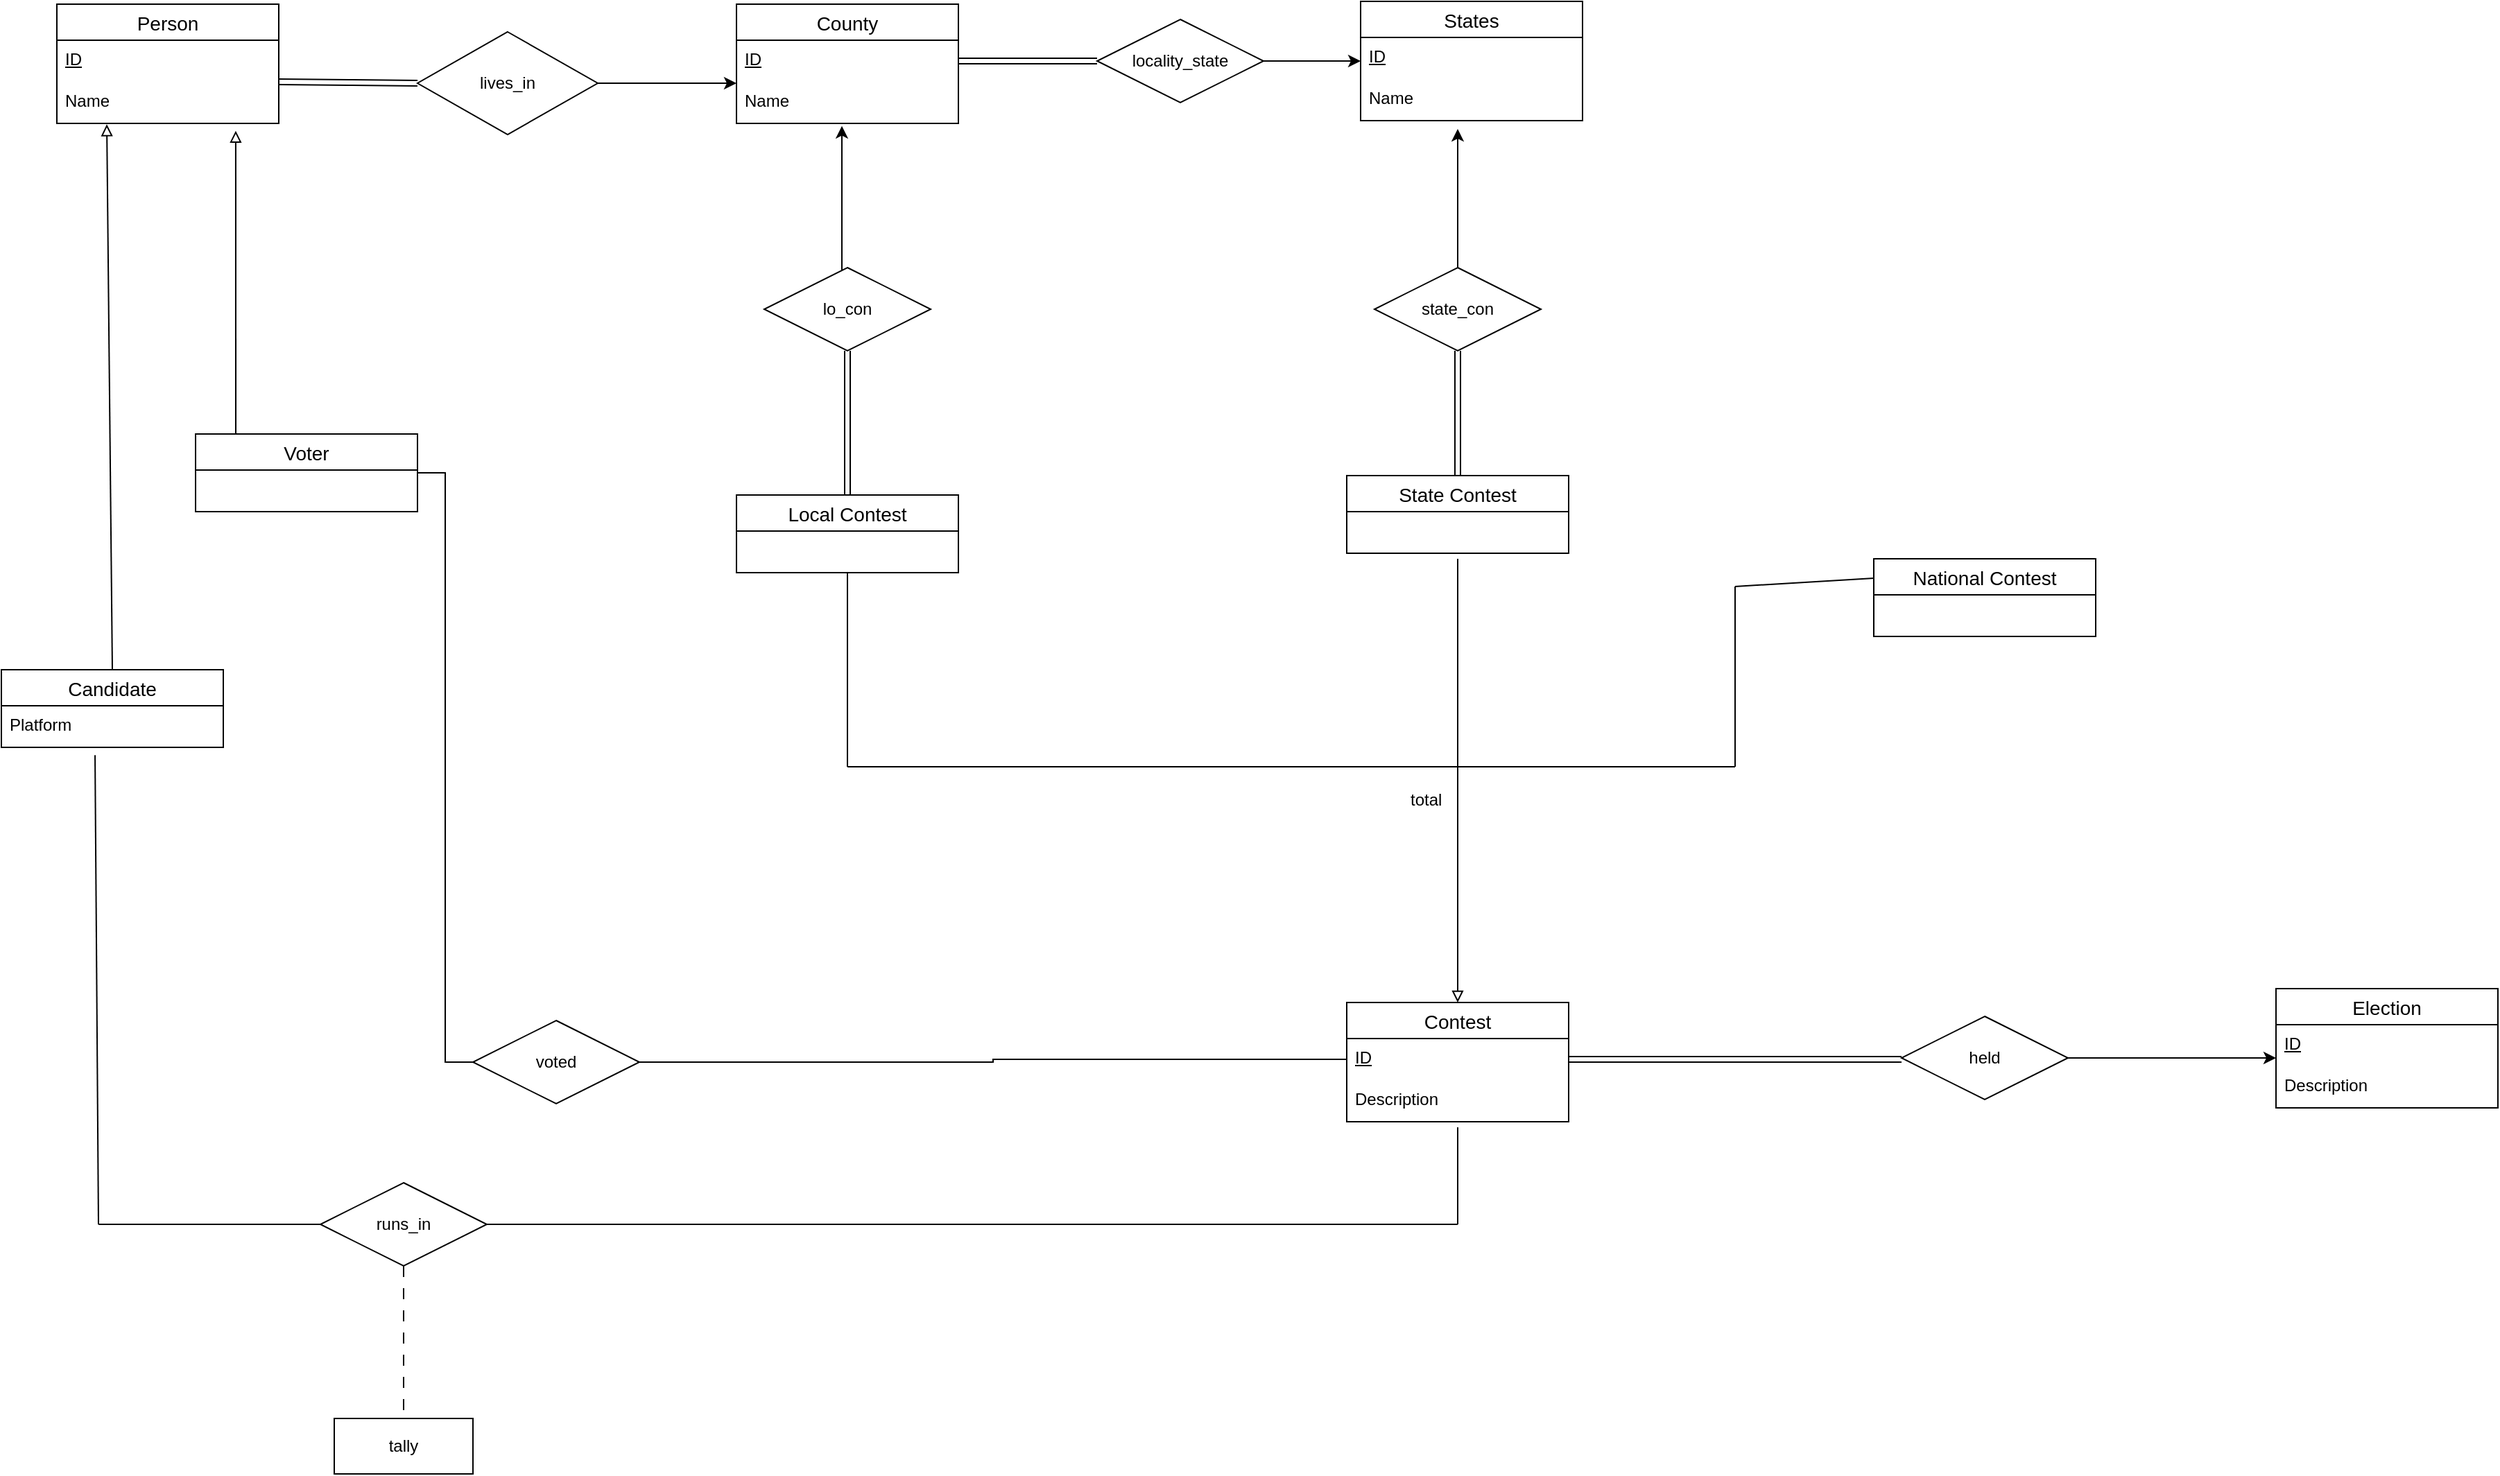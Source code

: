 <mxfile version="24.2.5" type="device">
  <diagram name="Page-1" id="uptntQNhMuvqrOS9HUnX">
    <mxGraphModel dx="1804" dy="727" grid="1" gridSize="10" guides="1" tooltips="1" connect="1" arrows="1" fold="1" page="1" pageScale="1" pageWidth="850" pageHeight="1100" math="0" shadow="0">
      <root>
        <mxCell id="0" />
        <mxCell id="1" parent="0" />
        <mxCell id="lPM-f-wuTaCR43FWmH2F-1" value="Person" style="swimlane;fontStyle=0;childLayout=stackLayout;horizontal=1;startSize=26;horizontalStack=0;resizeParent=1;resizeParentMax=0;resizeLast=0;collapsible=1;marginBottom=0;align=center;fontSize=14;" parent="1" vertex="1">
          <mxGeometry x="30" y="80" width="160" height="86" as="geometry" />
        </mxCell>
        <mxCell id="lPM-f-wuTaCR43FWmH2F-2" value="ID" style="text;strokeColor=none;fillColor=none;spacingLeft=4;spacingRight=4;overflow=hidden;rotatable=0;points=[[0,0.5],[1,0.5]];portConstraint=eastwest;fontSize=12;whiteSpace=wrap;html=1;fontStyle=4" parent="lPM-f-wuTaCR43FWmH2F-1" vertex="1">
          <mxGeometry y="26" width="160" height="30" as="geometry" />
        </mxCell>
        <mxCell id="lPM-f-wuTaCR43FWmH2F-3" value="Name" style="text;strokeColor=none;fillColor=none;spacingLeft=4;spacingRight=4;overflow=hidden;rotatable=0;points=[[0,0.5],[1,0.5]];portConstraint=eastwest;fontSize=12;whiteSpace=wrap;html=1;" parent="lPM-f-wuTaCR43FWmH2F-1" vertex="1">
          <mxGeometry y="56" width="160" height="30" as="geometry" />
        </mxCell>
        <mxCell id="lPM-f-wuTaCR43FWmH2F-8" style="edgeStyle=orthogonalEdgeStyle;rounded=0;orthogonalLoop=1;jettySize=auto;html=1;" parent="1" source="lPM-f-wuTaCR43FWmH2F-7" edge="1">
          <mxGeometry relative="1" as="geometry">
            <mxPoint x="520" y="137" as="targetPoint" />
          </mxGeometry>
        </mxCell>
        <mxCell id="lPM-f-wuTaCR43FWmH2F-7" value="lives_in" style="shape=rhombus;perimeter=rhombusPerimeter;whiteSpace=wrap;html=1;align=center;" parent="1" vertex="1">
          <mxGeometry x="290" y="100" width="130" height="74" as="geometry" />
        </mxCell>
        <mxCell id="lPM-f-wuTaCR43FWmH2F-9" value="County" style="swimlane;fontStyle=0;childLayout=stackLayout;horizontal=1;startSize=26;horizontalStack=0;resizeParent=1;resizeParentMax=0;resizeLast=0;collapsible=1;marginBottom=0;align=center;fontSize=14;" parent="1" vertex="1">
          <mxGeometry x="520" y="80" width="160" height="86" as="geometry" />
        </mxCell>
        <mxCell id="lPM-f-wuTaCR43FWmH2F-10" value="ID" style="text;strokeColor=none;fillColor=none;spacingLeft=4;spacingRight=4;overflow=hidden;rotatable=0;points=[[0,0.5],[1,0.5]];portConstraint=eastwest;fontSize=12;whiteSpace=wrap;html=1;fontStyle=4" parent="lPM-f-wuTaCR43FWmH2F-9" vertex="1">
          <mxGeometry y="26" width="160" height="30" as="geometry" />
        </mxCell>
        <mxCell id="lPM-f-wuTaCR43FWmH2F-11" value="Name" style="text;strokeColor=none;fillColor=none;spacingLeft=4;spacingRight=4;overflow=hidden;rotatable=0;points=[[0,0.5],[1,0.5]];portConstraint=eastwest;fontSize=12;whiteSpace=wrap;html=1;" parent="lPM-f-wuTaCR43FWmH2F-9" vertex="1">
          <mxGeometry y="56" width="160" height="30" as="geometry" />
        </mxCell>
        <mxCell id="lPM-f-wuTaCR43FWmH2F-17" style="edgeStyle=orthogonalEdgeStyle;rounded=0;orthogonalLoop=1;jettySize=auto;html=1;" parent="1" source="lPM-f-wuTaCR43FWmH2F-15" target="lPM-f-wuTaCR43FWmH2F-18" edge="1">
          <mxGeometry relative="1" as="geometry">
            <mxPoint x="1000" y="121.0" as="targetPoint" />
          </mxGeometry>
        </mxCell>
        <mxCell id="lPM-f-wuTaCR43FWmH2F-15" value="locality_state" style="shape=rhombus;perimeter=rhombusPerimeter;whiteSpace=wrap;html=1;align=center;" parent="1" vertex="1">
          <mxGeometry x="780" y="91.0" width="120" height="60" as="geometry" />
        </mxCell>
        <mxCell id="lPM-f-wuTaCR43FWmH2F-13" style="edgeStyle=orthogonalEdgeStyle;rounded=0;orthogonalLoop=1;jettySize=auto;html=1;endArrow=none;endFill=0;shape=link;" parent="1" source="lPM-f-wuTaCR43FWmH2F-10" target="lPM-f-wuTaCR43FWmH2F-15" edge="1">
          <mxGeometry relative="1" as="geometry">
            <mxPoint x="760" y="121.0" as="targetPoint" />
          </mxGeometry>
        </mxCell>
        <mxCell id="lPM-f-wuTaCR43FWmH2F-18" value="States" style="swimlane;fontStyle=0;childLayout=stackLayout;horizontal=1;startSize=26;horizontalStack=0;resizeParent=1;resizeParentMax=0;resizeLast=0;collapsible=1;marginBottom=0;align=center;fontSize=14;" parent="1" vertex="1">
          <mxGeometry x="970" y="78.0" width="160" height="86" as="geometry" />
        </mxCell>
        <mxCell id="lPM-f-wuTaCR43FWmH2F-19" value="ID" style="text;strokeColor=none;fillColor=none;spacingLeft=4;spacingRight=4;overflow=hidden;rotatable=0;points=[[0,0.5],[1,0.5]];portConstraint=eastwest;fontSize=12;whiteSpace=wrap;html=1;fontStyle=4" parent="lPM-f-wuTaCR43FWmH2F-18" vertex="1">
          <mxGeometry y="26" width="160" height="30" as="geometry" />
        </mxCell>
        <mxCell id="lPM-f-wuTaCR43FWmH2F-20" value="Name" style="text;strokeColor=none;fillColor=none;spacingLeft=4;spacingRight=4;overflow=hidden;rotatable=0;points=[[0,0.5],[1,0.5]];portConstraint=eastwest;fontSize=12;whiteSpace=wrap;html=1;" parent="lPM-f-wuTaCR43FWmH2F-18" vertex="1">
          <mxGeometry y="56" width="160" height="30" as="geometry" />
        </mxCell>
        <mxCell id="lPM-f-wuTaCR43FWmH2F-23" value="" style="endArrow=block;html=1;rounded=0;entryX=0.225;entryY=1.022;entryDx=0;entryDy=0;entryPerimeter=0;endFill=0;" parent="1" target="lPM-f-wuTaCR43FWmH2F-3" edge="1">
          <mxGeometry width="50" height="50" relative="1" as="geometry">
            <mxPoint x="70" y="560" as="sourcePoint" />
            <mxPoint x="320" y="280" as="targetPoint" />
          </mxGeometry>
        </mxCell>
        <mxCell id="lPM-f-wuTaCR43FWmH2F-24" value="" style="endArrow=block;html=1;rounded=0;entryX=0.806;entryY=1.178;entryDx=0;entryDy=0;entryPerimeter=0;endFill=0;" parent="1" target="lPM-f-wuTaCR43FWmH2F-3" edge="1">
          <mxGeometry width="50" height="50" relative="1" as="geometry">
            <mxPoint x="159" y="400" as="sourcePoint" />
            <mxPoint x="320" y="420" as="targetPoint" />
          </mxGeometry>
        </mxCell>
        <mxCell id="lPM-f-wuTaCR43FWmH2F-25" value="Candidate" style="swimlane;fontStyle=0;childLayout=stackLayout;horizontal=1;startSize=26;horizontalStack=0;resizeParent=1;resizeParentMax=0;resizeLast=0;collapsible=1;marginBottom=0;align=center;fontSize=14;" parent="1" vertex="1">
          <mxGeometry x="-10" y="560" width="160" height="56" as="geometry" />
        </mxCell>
        <mxCell id="lPM-f-wuTaCR43FWmH2F-26" value="Platform" style="text;strokeColor=none;fillColor=none;spacingLeft=4;spacingRight=4;overflow=hidden;rotatable=0;points=[[0,0.5],[1,0.5]];portConstraint=eastwest;fontSize=12;whiteSpace=wrap;html=1;" parent="lPM-f-wuTaCR43FWmH2F-25" vertex="1">
          <mxGeometry y="26" width="160" height="30" as="geometry" />
        </mxCell>
        <mxCell id="lPM-f-wuTaCR43FWmH2F-64" style="edgeStyle=orthogonalEdgeStyle;rounded=0;orthogonalLoop=1;jettySize=auto;html=1;entryX=0;entryY=0.5;entryDx=0;entryDy=0;endArrow=none;endFill=0;" parent="1" source="lPM-f-wuTaCR43FWmH2F-65" target="lPM-f-wuTaCR43FWmH2F-60" edge="1">
          <mxGeometry relative="1" as="geometry" />
        </mxCell>
        <mxCell id="lPM-f-wuTaCR43FWmH2F-29" value="Voter" style="swimlane;fontStyle=0;childLayout=stackLayout;horizontal=1;startSize=26;horizontalStack=0;resizeParent=1;resizeParentMax=0;resizeLast=0;collapsible=1;marginBottom=0;align=center;fontSize=14;" parent="1" vertex="1">
          <mxGeometry x="130" y="390" width="160" height="56" as="geometry" />
        </mxCell>
        <mxCell id="lPM-f-wuTaCR43FWmH2F-33" value="" style="endArrow=classic;html=1;rounded=0;entryX=0.475;entryY=1.061;entryDx=0;entryDy=0;entryPerimeter=0;" parent="1" target="lPM-f-wuTaCR43FWmH2F-11" edge="1">
          <mxGeometry width="50" height="50" relative="1" as="geometry">
            <mxPoint x="596" y="280" as="sourcePoint" />
            <mxPoint x="480" y="310" as="targetPoint" />
          </mxGeometry>
        </mxCell>
        <mxCell id="lPM-f-wuTaCR43FWmH2F-35" style="edgeStyle=orthogonalEdgeStyle;rounded=0;orthogonalLoop=1;jettySize=auto;html=1;shape=link;" parent="1" source="lPM-f-wuTaCR43FWmH2F-34" edge="1">
          <mxGeometry relative="1" as="geometry">
            <mxPoint x="600" y="440" as="targetPoint" />
          </mxGeometry>
        </mxCell>
        <mxCell id="lPM-f-wuTaCR43FWmH2F-34" value="lo_con" style="shape=rhombus;perimeter=rhombusPerimeter;whiteSpace=wrap;html=1;align=center;" parent="1" vertex="1">
          <mxGeometry x="540" y="270" width="120" height="60" as="geometry" />
        </mxCell>
        <mxCell id="lPM-f-wuTaCR43FWmH2F-36" value="Local Contest" style="swimlane;fontStyle=0;childLayout=stackLayout;horizontal=1;startSize=26;horizontalStack=0;resizeParent=1;resizeParentMax=0;resizeLast=0;collapsible=1;marginBottom=0;align=center;fontSize=14;" parent="1" vertex="1">
          <mxGeometry x="520" y="434" width="160" height="56" as="geometry" />
        </mxCell>
        <mxCell id="lPM-f-wuTaCR43FWmH2F-5" style="edgeStyle=orthogonalEdgeStyle;rounded=0;orthogonalLoop=1;jettySize=auto;html=1;endArrow=none;endFill=0;shape=link;entryX=0;entryY=0.5;entryDx=0;entryDy=0;" parent="1" target="lPM-f-wuTaCR43FWmH2F-7" edge="1">
          <mxGeometry relative="1" as="geometry">
            <mxPoint x="320" y="136" as="targetPoint" />
            <mxPoint x="190" y="136.0" as="sourcePoint" />
          </mxGeometry>
        </mxCell>
        <mxCell id="lPM-f-wuTaCR43FWmH2F-41" style="edgeStyle=orthogonalEdgeStyle;rounded=0;orthogonalLoop=1;jettySize=auto;html=1;" parent="1" source="lPM-f-wuTaCR43FWmH2F-40" edge="1">
          <mxGeometry relative="1" as="geometry">
            <mxPoint x="1040" y="170" as="targetPoint" />
          </mxGeometry>
        </mxCell>
        <mxCell id="lPM-f-wuTaCR43FWmH2F-42" style="edgeStyle=orthogonalEdgeStyle;rounded=0;orthogonalLoop=1;jettySize=auto;html=1;shape=link;" parent="1" source="lPM-f-wuTaCR43FWmH2F-40" edge="1">
          <mxGeometry relative="1" as="geometry">
            <mxPoint x="1040" y="420" as="targetPoint" />
          </mxGeometry>
        </mxCell>
        <mxCell id="lPM-f-wuTaCR43FWmH2F-40" value="state_con" style="shape=rhombus;perimeter=rhombusPerimeter;whiteSpace=wrap;html=1;align=center;" parent="1" vertex="1">
          <mxGeometry x="980" y="270" width="120" height="60" as="geometry" />
        </mxCell>
        <mxCell id="lPM-f-wuTaCR43FWmH2F-43" value="State Contest" style="swimlane;fontStyle=0;childLayout=stackLayout;horizontal=1;startSize=26;horizontalStack=0;resizeParent=1;resizeParentMax=0;resizeLast=0;collapsible=1;marginBottom=0;align=center;fontSize=14;" parent="1" vertex="1">
          <mxGeometry x="960" y="420" width="160" height="56" as="geometry" />
        </mxCell>
        <mxCell id="lPM-f-wuTaCR43FWmH2F-47" value="National Contest" style="swimlane;fontStyle=0;childLayout=stackLayout;horizontal=1;startSize=26;horizontalStack=0;resizeParent=1;resizeParentMax=0;resizeLast=0;collapsible=1;marginBottom=0;align=center;fontSize=14;" parent="1" vertex="1">
          <mxGeometry x="1340" y="480" width="160" height="56" as="geometry" />
        </mxCell>
        <mxCell id="lPM-f-wuTaCR43FWmH2F-51" value="" style="endArrow=block;html=1;rounded=0;endFill=0;" parent="1" edge="1">
          <mxGeometry width="50" height="50" relative="1" as="geometry">
            <mxPoint x="1040" y="480" as="sourcePoint" />
            <mxPoint x="1040" y="800" as="targetPoint" />
          </mxGeometry>
        </mxCell>
        <mxCell id="lPM-f-wuTaCR43FWmH2F-52" value="" style="endArrow=none;html=1;rounded=0;exitX=0.5;exitY=1;exitDx=0;exitDy=0;" parent="1" source="lPM-f-wuTaCR43FWmH2F-36" edge="1">
          <mxGeometry width="50" height="50" relative="1" as="geometry">
            <mxPoint x="930" y="570" as="sourcePoint" />
            <mxPoint x="600" y="630" as="targetPoint" />
          </mxGeometry>
        </mxCell>
        <mxCell id="lPM-f-wuTaCR43FWmH2F-54" value="" style="endArrow=none;html=1;rounded=0;" parent="1" edge="1">
          <mxGeometry width="50" height="50" relative="1" as="geometry">
            <mxPoint x="600" y="630" as="sourcePoint" />
            <mxPoint x="1040" y="630" as="targetPoint" />
          </mxGeometry>
        </mxCell>
        <mxCell id="lPM-f-wuTaCR43FWmH2F-55" value="" style="endArrow=none;html=1;rounded=0;" parent="1" edge="1">
          <mxGeometry width="50" height="50" relative="1" as="geometry">
            <mxPoint x="1040" y="630" as="sourcePoint" />
            <mxPoint x="1240" y="630" as="targetPoint" />
          </mxGeometry>
        </mxCell>
        <mxCell id="lPM-f-wuTaCR43FWmH2F-56" value="" style="endArrow=none;html=1;rounded=0;" parent="1" edge="1">
          <mxGeometry width="50" height="50" relative="1" as="geometry">
            <mxPoint x="1240" y="630" as="sourcePoint" />
            <mxPoint x="1240" y="500" as="targetPoint" />
          </mxGeometry>
        </mxCell>
        <mxCell id="lPM-f-wuTaCR43FWmH2F-57" value="" style="endArrow=none;html=1;rounded=0;exitX=0;exitY=0.25;exitDx=0;exitDy=0;" parent="1" source="lPM-f-wuTaCR43FWmH2F-47" edge="1">
          <mxGeometry width="50" height="50" relative="1" as="geometry">
            <mxPoint x="930" y="570" as="sourcePoint" />
            <mxPoint x="1240" y="500" as="targetPoint" />
          </mxGeometry>
        </mxCell>
        <mxCell id="lPM-f-wuTaCR43FWmH2F-58" value="total" style="text;strokeColor=none;fillColor=none;spacingLeft=4;spacingRight=4;overflow=hidden;rotatable=0;points=[[0,0.5],[1,0.5]];portConstraint=eastwest;fontSize=12;whiteSpace=wrap;html=1;" parent="1" vertex="1">
          <mxGeometry x="1000" y="640" width="40" height="30" as="geometry" />
        </mxCell>
        <mxCell id="lPM-f-wuTaCR43FWmH2F-59" value="Contest" style="swimlane;fontStyle=0;childLayout=stackLayout;horizontal=1;startSize=26;horizontalStack=0;resizeParent=1;resizeParentMax=0;resizeLast=0;collapsible=1;marginBottom=0;align=center;fontSize=14;" parent="1" vertex="1">
          <mxGeometry x="960" y="800" width="160" height="86" as="geometry" />
        </mxCell>
        <mxCell id="lPM-f-wuTaCR43FWmH2F-77" style="edgeStyle=orthogonalEdgeStyle;rounded=0;orthogonalLoop=1;jettySize=auto;html=1;shape=link;" parent="lPM-f-wuTaCR43FWmH2F-59" source="lPM-f-wuTaCR43FWmH2F-60" edge="1">
          <mxGeometry relative="1" as="geometry">
            <mxPoint x="400.0" y="41.0" as="targetPoint" />
          </mxGeometry>
        </mxCell>
        <mxCell id="lPM-f-wuTaCR43FWmH2F-60" value="ID" style="text;strokeColor=none;fillColor=none;spacingLeft=4;spacingRight=4;overflow=hidden;rotatable=0;points=[[0,0.5],[1,0.5]];portConstraint=eastwest;fontSize=12;whiteSpace=wrap;html=1;fontStyle=4" parent="lPM-f-wuTaCR43FWmH2F-59" vertex="1">
          <mxGeometry y="26" width="160" height="30" as="geometry" />
        </mxCell>
        <mxCell id="lPM-f-wuTaCR43FWmH2F-61" value="Description" style="text;strokeColor=none;fillColor=none;spacingLeft=4;spacingRight=4;overflow=hidden;rotatable=0;points=[[0,0.5],[1,0.5]];portConstraint=eastwest;fontSize=12;whiteSpace=wrap;html=1;" parent="lPM-f-wuTaCR43FWmH2F-59" vertex="1">
          <mxGeometry y="56" width="160" height="30" as="geometry" />
        </mxCell>
        <mxCell id="lPM-f-wuTaCR43FWmH2F-66" value="" style="edgeStyle=orthogonalEdgeStyle;rounded=0;orthogonalLoop=1;jettySize=auto;html=1;entryX=0;entryY=0.5;entryDx=0;entryDy=0;endArrow=none;endFill=0;" parent="1" source="lPM-f-wuTaCR43FWmH2F-29" target="lPM-f-wuTaCR43FWmH2F-65" edge="1">
          <mxGeometry relative="1" as="geometry">
            <mxPoint x="210" y="446" as="sourcePoint" />
            <mxPoint x="960" y="841" as="targetPoint" />
          </mxGeometry>
        </mxCell>
        <mxCell id="lPM-f-wuTaCR43FWmH2F-65" value="voted" style="shape=rhombus;perimeter=rhombusPerimeter;whiteSpace=wrap;html=1;align=center;" parent="1" vertex="1">
          <mxGeometry x="330" y="813" width="120" height="60" as="geometry" />
        </mxCell>
        <mxCell id="lPM-f-wuTaCR43FWmH2F-69" value="" style="endArrow=none;html=1;rounded=0;entryX=0.422;entryY=1.187;entryDx=0;entryDy=0;entryPerimeter=0;" parent="1" target="lPM-f-wuTaCR43FWmH2F-26" edge="1">
          <mxGeometry width="50" height="50" relative="1" as="geometry">
            <mxPoint x="60" y="960" as="sourcePoint" />
            <mxPoint x="600" y="810" as="targetPoint" />
          </mxGeometry>
        </mxCell>
        <mxCell id="lPM-f-wuTaCR43FWmH2F-70" value="" style="endArrow=none;html=1;rounded=0;" parent="1" edge="1">
          <mxGeometry width="50" height="50" relative="1" as="geometry">
            <mxPoint x="60" y="960" as="sourcePoint" />
            <mxPoint x="1040" y="960" as="targetPoint" />
          </mxGeometry>
        </mxCell>
        <mxCell id="lPM-f-wuTaCR43FWmH2F-71" value="" style="endArrow=none;html=1;rounded=0;" parent="1" edge="1">
          <mxGeometry width="50" height="50" relative="1" as="geometry">
            <mxPoint x="1040" y="890" as="sourcePoint" />
            <mxPoint x="1040" y="960" as="targetPoint" />
          </mxGeometry>
        </mxCell>
        <mxCell id="lPM-f-wuTaCR43FWmH2F-73" style="edgeStyle=orthogonalEdgeStyle;rounded=0;orthogonalLoop=1;jettySize=auto;html=1;endArrow=none;endFill=0;dashed=1;dashPattern=8 8;" parent="1" source="lPM-f-wuTaCR43FWmH2F-72" edge="1">
          <mxGeometry relative="1" as="geometry">
            <mxPoint x="280" y="1100" as="targetPoint" />
          </mxGeometry>
        </mxCell>
        <mxCell id="lPM-f-wuTaCR43FWmH2F-72" value="runs_in" style="shape=rhombus;perimeter=rhombusPerimeter;whiteSpace=wrap;html=1;align=center;" parent="1" vertex="1">
          <mxGeometry x="220" y="930" width="120" height="60" as="geometry" />
        </mxCell>
        <mxCell id="lPM-f-wuTaCR43FWmH2F-74" value="tally" style="whiteSpace=wrap;html=1;align=center;" parent="1" vertex="1">
          <mxGeometry x="230" y="1100" width="100" height="40" as="geometry" />
        </mxCell>
        <mxCell id="lPM-f-wuTaCR43FWmH2F-79" style="edgeStyle=orthogonalEdgeStyle;rounded=0;orthogonalLoop=1;jettySize=auto;html=1;" parent="1" source="lPM-f-wuTaCR43FWmH2F-78" edge="1">
          <mxGeometry relative="1" as="geometry">
            <mxPoint x="1630.0" y="840" as="targetPoint" />
          </mxGeometry>
        </mxCell>
        <mxCell id="lPM-f-wuTaCR43FWmH2F-78" value="held" style="shape=rhombus;perimeter=rhombusPerimeter;whiteSpace=wrap;html=1;align=center;" parent="1" vertex="1">
          <mxGeometry x="1360" y="810" width="120" height="60" as="geometry" />
        </mxCell>
        <mxCell id="lPM-f-wuTaCR43FWmH2F-80" value="Election" style="swimlane;fontStyle=0;childLayout=stackLayout;horizontal=1;startSize=26;horizontalStack=0;resizeParent=1;resizeParentMax=0;resizeLast=0;collapsible=1;marginBottom=0;align=center;fontSize=14;" parent="1" vertex="1">
          <mxGeometry x="1630" y="790" width="160" height="86" as="geometry" />
        </mxCell>
        <mxCell id="lPM-f-wuTaCR43FWmH2F-81" value="ID" style="text;strokeColor=none;fillColor=none;spacingLeft=4;spacingRight=4;overflow=hidden;rotatable=0;points=[[0,0.5],[1,0.5]];portConstraint=eastwest;fontSize=12;whiteSpace=wrap;html=1;fontStyle=4" parent="lPM-f-wuTaCR43FWmH2F-80" vertex="1">
          <mxGeometry y="26" width="160" height="30" as="geometry" />
        </mxCell>
        <mxCell id="lPM-f-wuTaCR43FWmH2F-82" value="Description" style="text;strokeColor=none;fillColor=none;spacingLeft=4;spacingRight=4;overflow=hidden;rotatable=0;points=[[0,0.5],[1,0.5]];portConstraint=eastwest;fontSize=12;whiteSpace=wrap;html=1;" parent="lPM-f-wuTaCR43FWmH2F-80" vertex="1">
          <mxGeometry y="56" width="160" height="30" as="geometry" />
        </mxCell>
      </root>
    </mxGraphModel>
  </diagram>
</mxfile>
